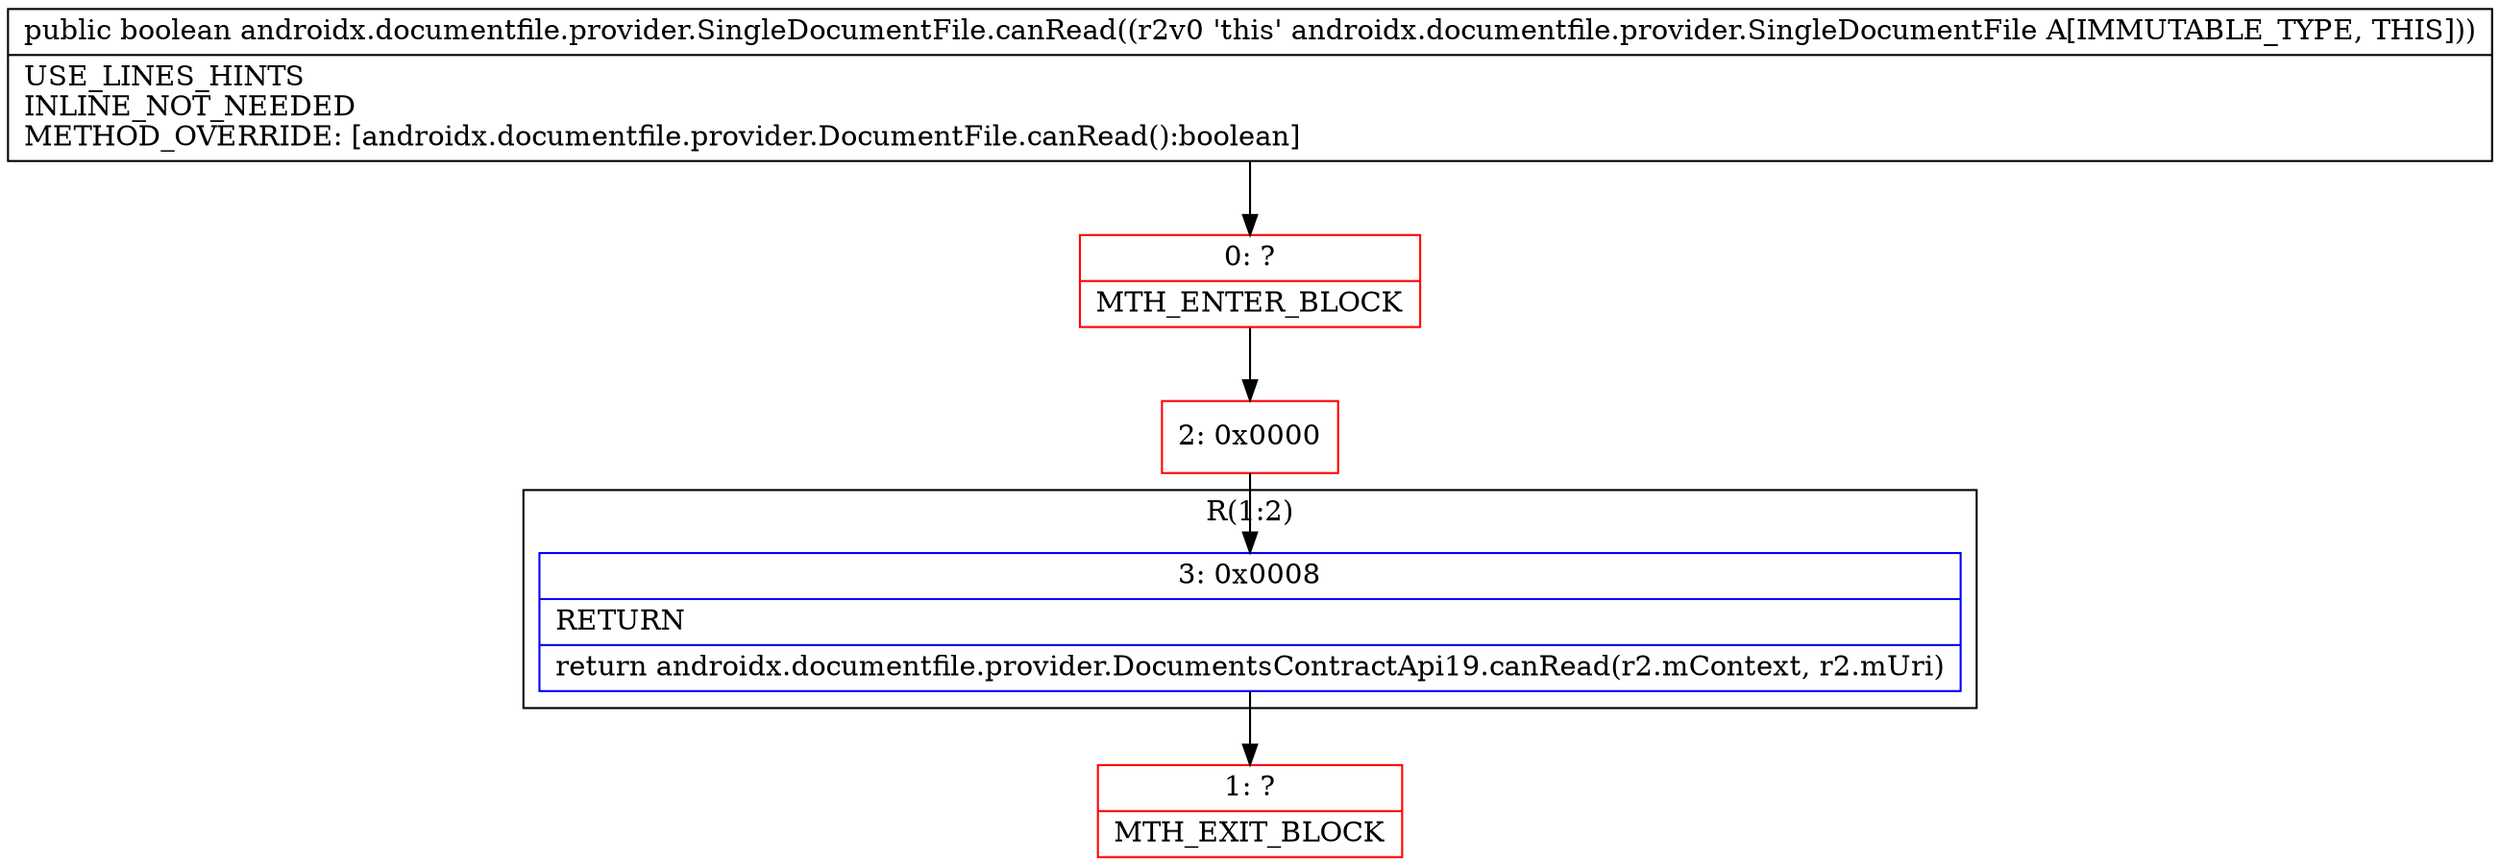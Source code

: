 digraph "CFG forandroidx.documentfile.provider.SingleDocumentFile.canRead()Z" {
subgraph cluster_Region_535820671 {
label = "R(1:2)";
node [shape=record,color=blue];
Node_3 [shape=record,label="{3\:\ 0x0008|RETURN\l|return androidx.documentfile.provider.DocumentsContractApi19.canRead(r2.mContext, r2.mUri)\l}"];
}
Node_0 [shape=record,color=red,label="{0\:\ ?|MTH_ENTER_BLOCK\l}"];
Node_2 [shape=record,color=red,label="{2\:\ 0x0000}"];
Node_1 [shape=record,color=red,label="{1\:\ ?|MTH_EXIT_BLOCK\l}"];
MethodNode[shape=record,label="{public boolean androidx.documentfile.provider.SingleDocumentFile.canRead((r2v0 'this' androidx.documentfile.provider.SingleDocumentFile A[IMMUTABLE_TYPE, THIS]))  | USE_LINES_HINTS\lINLINE_NOT_NEEDED\lMETHOD_OVERRIDE: [androidx.documentfile.provider.DocumentFile.canRead():boolean]\l}"];
MethodNode -> Node_0;Node_3 -> Node_1;
Node_0 -> Node_2;
Node_2 -> Node_3;
}

